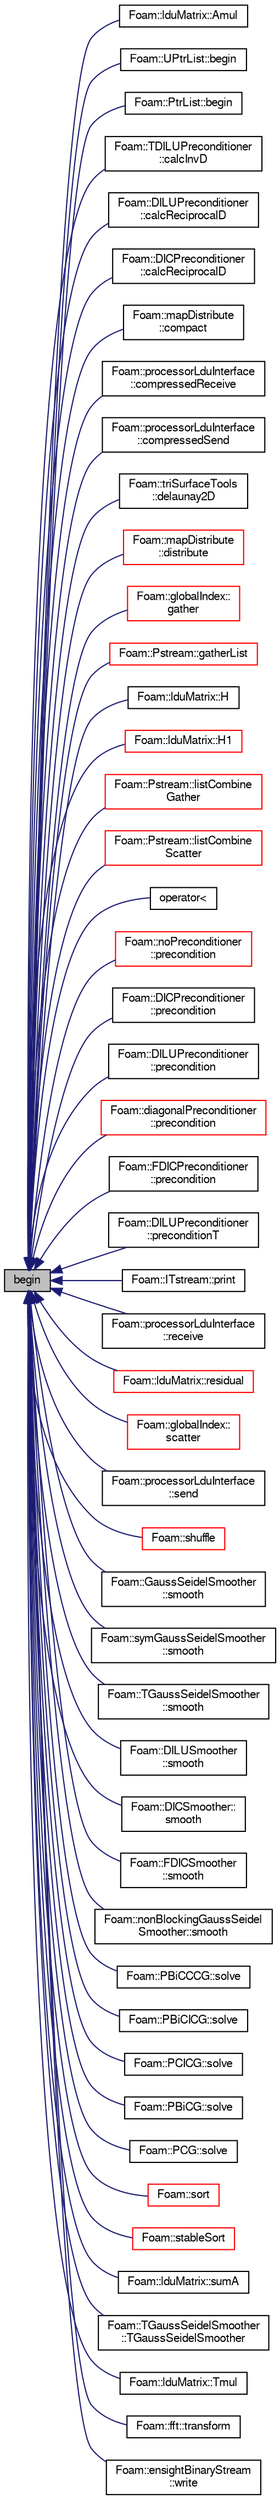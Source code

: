 digraph "begin"
{
  bgcolor="transparent";
  edge [fontname="FreeSans",fontsize="10",labelfontname="FreeSans",labelfontsize="10"];
  node [fontname="FreeSans",fontsize="10",shape=record];
  rankdir="LR";
  Node1 [label="begin",height=0.2,width=0.4,color="black", fillcolor="grey75", style="filled" fontcolor="black"];
  Node1 -> Node2 [dir="back",color="midnightblue",fontsize="10",style="solid",fontname="FreeSans"];
  Node2 [label="Foam::lduMatrix::Amul",height=0.2,width=0.4,color="black",URL="$a01245.html#a356332b0cbbd88cc1f4450fe79acc678",tooltip="Matrix multiplication with updated interfaces. "];
  Node1 -> Node3 [dir="back",color="midnightblue",fontsize="10",style="solid",fontname="FreeSans"];
  Node3 [label="Foam::UPtrList::begin",height=0.2,width=0.4,color="black",URL="$a02692.html#a169ad4153b300672ec298a08076e707b",tooltip="Return an iterator to begin traversing the UPtrList. "];
  Node1 -> Node4 [dir="back",color="midnightblue",fontsize="10",style="solid",fontname="FreeSans"];
  Node4 [label="Foam::PtrList::begin",height=0.2,width=0.4,color="black",URL="$a01975.html#a96855853d384370c7e789b6b8e041af7",tooltip="Return an iterator to begin traversing the PtrList. "];
  Node1 -> Node5 [dir="back",color="midnightblue",fontsize="10",style="solid",fontname="FreeSans"];
  Node5 [label="Foam::TDILUPreconditioner\l::calcInvD",height=0.2,width=0.4,color="black",URL="$a02488.html#a4285bbd6c558576051d236d84b20d26d",tooltip="Calculate the reciprocal of the preconditioned diagonal. "];
  Node1 -> Node6 [dir="back",color="midnightblue",fontsize="10",style="solid",fontname="FreeSans"];
  Node6 [label="Foam::DILUPreconditioner\l::calcReciprocalD",height=0.2,width=0.4,color="black",URL="$a00508.html#a0e2f579bbf250828b4e3f250dbadf455",tooltip="Calculate the reciprocal of the preconditioned diagonal. "];
  Node1 -> Node7 [dir="back",color="midnightblue",fontsize="10",style="solid",fontname="FreeSans"];
  Node7 [label="Foam::DICPreconditioner\l::calcReciprocalD",height=0.2,width=0.4,color="black",URL="$a00499.html#a0e2f579bbf250828b4e3f250dbadf455",tooltip="Calculate the reciprocal of the preconditioned diagonal. "];
  Node1 -> Node8 [dir="back",color="midnightblue",fontsize="10",style="solid",fontname="FreeSans"];
  Node8 [label="Foam::mapDistribute\l::compact",height=0.2,width=0.4,color="black",URL="$a01363.html#ae425c08cfe8d1064cfa183af3b1fdfe4",tooltip="Compact maps. Gets per field a bool whether it is used (locally) "];
  Node1 -> Node9 [dir="back",color="midnightblue",fontsize="10",style="solid",fontname="FreeSans"];
  Node9 [label="Foam::processorLduInterface\l::compressedReceive",height=0.2,width=0.4,color="black",URL="$a01933.html#a0bc1603d9a4872cb6a751d1ec71fae5d",tooltip="Raw field receive function with data compression. "];
  Node1 -> Node10 [dir="back",color="midnightblue",fontsize="10",style="solid",fontname="FreeSans"];
  Node10 [label="Foam::processorLduInterface\l::compressedSend",height=0.2,width=0.4,color="black",URL="$a01933.html#a5eb41b6f93a8a53e326050f56598c9b8",tooltip="Raw field send function with data compression. "];
  Node1 -> Node11 [dir="back",color="midnightblue",fontsize="10",style="solid",fontname="FreeSans"];
  Node11 [label="Foam::triSurfaceTools\l::delaunay2D",height=0.2,width=0.4,color="black",URL="$a02617.html#afd133ce6c8aa4cd545126660df20989b",tooltip="Do unconstrained Delaunay of points. Returns triSurface with 3D. "];
  Node1 -> Node12 [dir="back",color="midnightblue",fontsize="10",style="solid",fontname="FreeSans"];
  Node12 [label="Foam::mapDistribute\l::distribute",height=0.2,width=0.4,color="red",URL="$a01363.html#a33e0f8481eb68bf011731ec98e8f7c65",tooltip="Distribute data. Note:schedule only used for Pstream::scheduled. "];
  Node1 -> Node13 [dir="back",color="midnightblue",fontsize="10",style="solid",fontname="FreeSans"];
  Node13 [label="Foam::globalIndex::\lgather",height=0.2,width=0.4,color="red",URL="$a00906.html#a2ada785f9c593e27b85617451b04b393",tooltip="Collect data in processor order on master (== procIDs[0]). "];
  Node1 -> Node14 [dir="back",color="midnightblue",fontsize="10",style="solid",fontname="FreeSans"];
  Node14 [label="Foam::Pstream::gatherList",height=0.2,width=0.4,color="red",URL="$a01959.html#afbdf64fb42cd760690d51a9a321792d9",tooltip="Gather data but keep individual values separate. "];
  Node1 -> Node15 [dir="back",color="midnightblue",fontsize="10",style="solid",fontname="FreeSans"];
  Node15 [label="Foam::lduMatrix::H",height=0.2,width=0.4,color="black",URL="$a01245.html#a696121529e9157344b406f77234f75eb"];
  Node1 -> Node16 [dir="back",color="midnightblue",fontsize="10",style="solid",fontname="FreeSans"];
  Node16 [label="Foam::lduMatrix::H1",height=0.2,width=0.4,color="red",URL="$a01245.html#a699ea4dd1f400188713b5b01c9214ada"];
  Node1 -> Node17 [dir="back",color="midnightblue",fontsize="10",style="solid",fontname="FreeSans"];
  Node17 [label="Foam::Pstream::listCombine\lGather",height=0.2,width=0.4,color="red",URL="$a01959.html#a8c0e5044dc4a942cf62b06797c3a743f"];
  Node1 -> Node18 [dir="back",color="midnightblue",fontsize="10",style="solid",fontname="FreeSans"];
  Node18 [label="Foam::Pstream::listCombine\lScatter",height=0.2,width=0.4,color="red",URL="$a01959.html#adfd4915b68ab7181dccb847976286e56",tooltip="Scatter data. Reverse of combineGather. "];
  Node1 -> Node19 [dir="back",color="midnightblue",fontsize="10",style="solid",fontname="FreeSans"];
  Node19 [label="operator\<",height=0.2,width=0.4,color="black",URL="$a02659.html#a122cf4fdb56b77fd4fbc8e666117bc41",tooltip="Compare two ULists lexicographically. Takes linear time. "];
  Node1 -> Node20 [dir="back",color="midnightblue",fontsize="10",style="solid",fontname="FreeSans"];
  Node20 [label="Foam::noPreconditioner\l::precondition",height=0.2,width=0.4,color="red",URL="$a01592.html#a365a52f60a6c9be0a4775e814d50c2c7",tooltip="Return wA the preconditioned form of residual rA. "];
  Node1 -> Node21 [dir="back",color="midnightblue",fontsize="10",style="solid",fontname="FreeSans"];
  Node21 [label="Foam::DICPreconditioner\l::precondition",height=0.2,width=0.4,color="black",URL="$a00499.html#a365a52f60a6c9be0a4775e814d50c2c7",tooltip="Return wA the preconditioned form of residual rA. "];
  Node1 -> Node22 [dir="back",color="midnightblue",fontsize="10",style="solid",fontname="FreeSans"];
  Node22 [label="Foam::DILUPreconditioner\l::precondition",height=0.2,width=0.4,color="black",URL="$a00508.html#a365a52f60a6c9be0a4775e814d50c2c7",tooltip="Return wA the preconditioned form of residual rA. "];
  Node1 -> Node23 [dir="back",color="midnightblue",fontsize="10",style="solid",fontname="FreeSans"];
  Node23 [label="Foam::diagonalPreconditioner\l::precondition",height=0.2,width=0.4,color="red",URL="$a00492.html#a365a52f60a6c9be0a4775e814d50c2c7",tooltip="Return wA the preconditioned form of residual rA. "];
  Node1 -> Node24 [dir="back",color="midnightblue",fontsize="10",style="solid",fontname="FreeSans"];
  Node24 [label="Foam::FDICPreconditioner\l::precondition",height=0.2,width=0.4,color="black",URL="$a00727.html#a365a52f60a6c9be0a4775e814d50c2c7",tooltip="Return wA the preconditioned form of residual rA. "];
  Node1 -> Node25 [dir="back",color="midnightblue",fontsize="10",style="solid",fontname="FreeSans"];
  Node25 [label="Foam::DILUPreconditioner\l::preconditionT",height=0.2,width=0.4,color="black",URL="$a00508.html#a0ee9de4840f691f2b58d06fc41b080d6",tooltip="Return wT the transpose-matrix preconditioned form of residual rT. "];
  Node1 -> Node26 [dir="back",color="midnightblue",fontsize="10",style="solid",fontname="FreeSans"];
  Node26 [label="Foam::ITstream::print",height=0.2,width=0.4,color="black",URL="$a01178.html#a396408e517abe1f8cae9d2844a18ad1e",tooltip="Print description of IOstream to Ostream. "];
  Node1 -> Node27 [dir="back",color="midnightblue",fontsize="10",style="solid",fontname="FreeSans"];
  Node27 [label="Foam::processorLduInterface\l::receive",height=0.2,width=0.4,color="black",URL="$a01933.html#ad5969b683a3fed3932e6775ab24b9e9e",tooltip="Raw field receive function. "];
  Node1 -> Node28 [dir="back",color="midnightblue",fontsize="10",style="solid",fontname="FreeSans"];
  Node28 [label="Foam::lduMatrix::residual",height=0.2,width=0.4,color="red",URL="$a01245.html#a993f699d9efc5bc6a82b0c8b6e86c78a"];
  Node1 -> Node29 [dir="back",color="midnightblue",fontsize="10",style="solid",fontname="FreeSans"];
  Node29 [label="Foam::globalIndex::\lscatter",height=0.2,width=0.4,color="red",URL="$a00906.html#a2e964657608ecbc2154a0e8e2e28b815",tooltip="Distribute data in processor order. Requires fld to be sized! "];
  Node1 -> Node30 [dir="back",color="midnightblue",fontsize="10",style="solid",fontname="FreeSans"];
  Node30 [label="Foam::processorLduInterface\l::send",height=0.2,width=0.4,color="black",URL="$a01933.html#abdbcd3bab2fee80ded71d5bd2eaa5727",tooltip="Raw send function. "];
  Node1 -> Node31 [dir="back",color="midnightblue",fontsize="10",style="solid",fontname="FreeSans"];
  Node31 [label="Foam::shuffle",height=0.2,width=0.4,color="red",URL="$a10237.html#a0f84bd476a584bf7d31e827eafd75a3d"];
  Node1 -> Node32 [dir="back",color="midnightblue",fontsize="10",style="solid",fontname="FreeSans"];
  Node32 [label="Foam::GaussSeidelSmoother\l::smooth",height=0.2,width=0.4,color="black",URL="$a00882.html#a8622cba882900a35ce041c544a6134c0",tooltip="Smooth for the given number of sweeps. "];
  Node1 -> Node33 [dir="back",color="midnightblue",fontsize="10",style="solid",fontname="FreeSans"];
  Node33 [label="Foam::symGaussSeidelSmoother\l::smooth",height=0.2,width=0.4,color="black",URL="$a02453.html#a8622cba882900a35ce041c544a6134c0",tooltip="Smooth for the given number of sweeps. "];
  Node1 -> Node34 [dir="back",color="midnightblue",fontsize="10",style="solid",fontname="FreeSans"];
  Node34 [label="Foam::TGaussSeidelSmoother\l::smooth",height=0.2,width=0.4,color="black",URL="$a02504.html#a2727a700fb0cafd8fb6b7e04f558fca7",tooltip="Smooth for the given number of sweeps. "];
  Node1 -> Node35 [dir="back",color="midnightblue",fontsize="10",style="solid",fontname="FreeSans"];
  Node35 [label="Foam::DILUSmoother\l::smooth",height=0.2,width=0.4,color="black",URL="$a00509.html#add1d7a70b695e21e3677e07a4805a97a",tooltip="Smooth the solution for a given number of sweeps. "];
  Node1 -> Node36 [dir="back",color="midnightblue",fontsize="10",style="solid",fontname="FreeSans"];
  Node36 [label="Foam::DICSmoother::\lsmooth",height=0.2,width=0.4,color="black",URL="$a00500.html#add1d7a70b695e21e3677e07a4805a97a",tooltip="Smooth the solution for a given number of sweeps. "];
  Node1 -> Node37 [dir="back",color="midnightblue",fontsize="10",style="solid",fontname="FreeSans"];
  Node37 [label="Foam::FDICSmoother\l::smooth",height=0.2,width=0.4,color="black",URL="$a00728.html#add1d7a70b695e21e3677e07a4805a97a",tooltip="Smooth the solution for a given number of sweeps. "];
  Node1 -> Node38 [dir="back",color="midnightblue",fontsize="10",style="solid",fontname="FreeSans"];
  Node38 [label="Foam::nonBlockingGaussSeidel\lSmoother::smooth",height=0.2,width=0.4,color="black",URL="$a01568.html#a84def9b216d3c88d8c9d2e410aa7ff04",tooltip="Smooth for the given number of sweeps. "];
  Node1 -> Node39 [dir="back",color="midnightblue",fontsize="10",style="solid",fontname="FreeSans"];
  Node39 [label="Foam::PBiCCCG::solve",height=0.2,width=0.4,color="black",URL="$a01767.html#a6020d3a68339ab1a050e90633b70ca5a",tooltip="Solve the matrix with this solver. "];
  Node1 -> Node40 [dir="back",color="midnightblue",fontsize="10",style="solid",fontname="FreeSans"];
  Node40 [label="Foam::PBiCICG::solve",height=0.2,width=0.4,color="black",URL="$a01769.html#a6020d3a68339ab1a050e90633b70ca5a",tooltip="Solve the matrix with this solver. "];
  Node1 -> Node41 [dir="back",color="midnightblue",fontsize="10",style="solid",fontname="FreeSans"];
  Node41 [label="Foam::PCICG::solve",height=0.2,width=0.4,color="black",URL="$a01771.html#a6020d3a68339ab1a050e90633b70ca5a",tooltip="Solve the matrix with this solver. "];
  Node1 -> Node42 [dir="back",color="midnightblue",fontsize="10",style="solid",fontname="FreeSans"];
  Node42 [label="Foam::PBiCG::solve",height=0.2,width=0.4,color="black",URL="$a01768.html#a67060ce780f6992862e39b0d82c37aa0",tooltip="Solve the matrix with this solver. "];
  Node1 -> Node43 [dir="back",color="midnightblue",fontsize="10",style="solid",fontname="FreeSans"];
  Node43 [label="Foam::PCG::solve",height=0.2,width=0.4,color="black",URL="$a01770.html#a67060ce780f6992862e39b0d82c37aa0",tooltip="Solve the matrix with this solver. "];
  Node1 -> Node44 [dir="back",color="midnightblue",fontsize="10",style="solid",fontname="FreeSans"];
  Node44 [label="Foam::sort",height=0.2,width=0.4,color="red",URL="$a10237.html#a8040176c5570405aa954090217c37fbe"];
  Node1 -> Node45 [dir="back",color="midnightblue",fontsize="10",style="solid",fontname="FreeSans"];
  Node45 [label="Foam::stableSort",height=0.2,width=0.4,color="red",URL="$a10237.html#ac70ba9dd7bbc030636a4a4e2e9825c3c"];
  Node1 -> Node46 [dir="back",color="midnightblue",fontsize="10",style="solid",fontname="FreeSans"];
  Node46 [label="Foam::lduMatrix::sumA",height=0.2,width=0.4,color="black",URL="$a01245.html#a1ee2ed3984be5768ec28254acb84a35d",tooltip="Sum the coefficients on each row of the matrix. "];
  Node1 -> Node47 [dir="back",color="midnightblue",fontsize="10",style="solid",fontname="FreeSans"];
  Node47 [label="Foam::TGaussSeidelSmoother\l::TGaussSeidelSmoother",height=0.2,width=0.4,color="black",URL="$a02504.html#a37d1e9ced3ff8cc76ec3c4855784cc83",tooltip="Construct from components. "];
  Node1 -> Node48 [dir="back",color="midnightblue",fontsize="10",style="solid",fontname="FreeSans"];
  Node48 [label="Foam::lduMatrix::Tmul",height=0.2,width=0.4,color="black",URL="$a01245.html#a2600584c14747e45b037baf3a3c730a8",tooltip="Matrix transpose multiplication with updated interfaces. "];
  Node1 -> Node49 [dir="back",color="midnightblue",fontsize="10",style="solid",fontname="FreeSans"];
  Node49 [label="Foam::fft::transform",height=0.2,width=0.4,color="black",URL="$a00732.html#a2edcd80a7fcc830ff6ed969b368f7adb"];
  Node1 -> Node50 [dir="back",color="midnightblue",fontsize="10",style="solid",fontname="FreeSans"];
  Node50 [label="Foam::ensightBinaryStream\l::write",height=0.2,width=0.4,color="black",URL="$a00621.html#a116a287048e19be308c95846ad845c59"];
}
